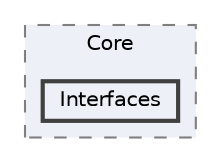 digraph "Assets/RollicSDK/Core/Interfaces"
{
 // LATEX_PDF_SIZE
  bgcolor="transparent";
  edge [fontname=Helvetica,fontsize=10,labelfontname=Helvetica,labelfontsize=10];
  node [fontname=Helvetica,fontsize=10,shape=box,height=0.2,width=0.4];
  compound=true
  subgraph clusterdir_2e47ae2c8cca5b6188a888616fb170d6 {
    graph [ bgcolor="#edf0f7", pencolor="grey50", label="Core", fontname=Helvetica,fontsize=10 style="filled,dashed", URL="dir_2e47ae2c8cca5b6188a888616fb170d6.html",tooltip=""]
  dir_8a40c4e1f230786cbd32e5a1eaad67ab [label="Interfaces", fillcolor="#edf0f7", color="grey25", style="filled,bold", URL="dir_8a40c4e1f230786cbd32e5a1eaad67ab.html",tooltip=""];
  }
}
